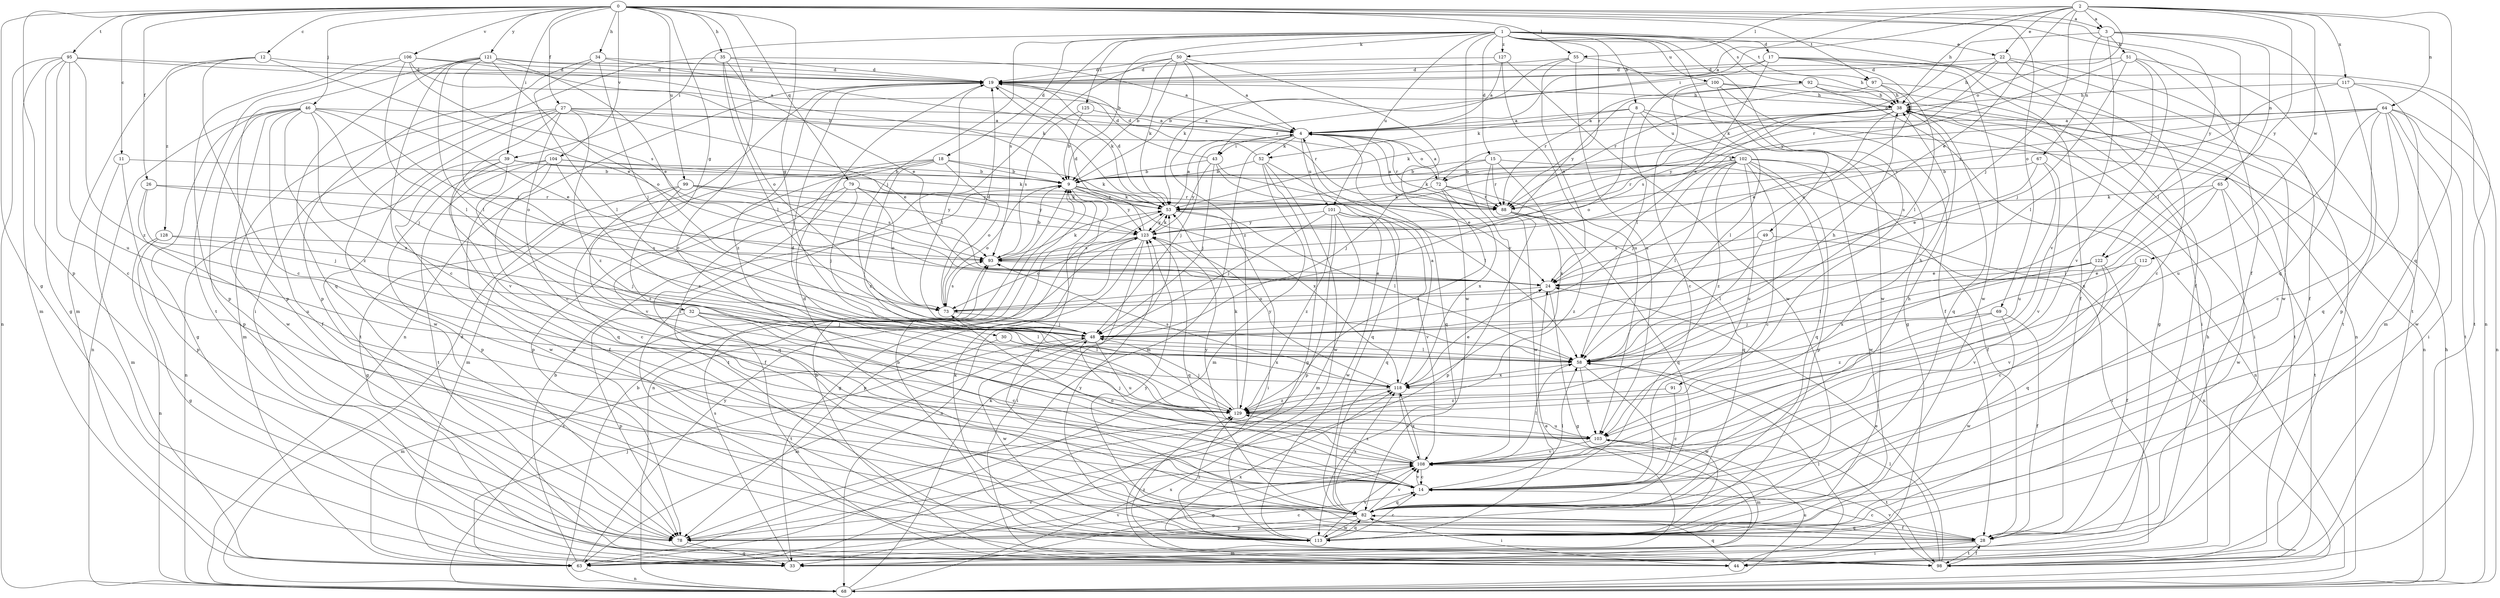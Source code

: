 strict digraph  {
0;
1;
2;
3;
4;
8;
9;
11;
12;
14;
15;
17;
18;
19;
22;
24;
26;
27;
28;
30;
32;
33;
34;
35;
38;
39;
43;
44;
46;
48;
49;
50;
51;
52;
53;
55;
58;
63;
64;
65;
67;
68;
69;
72;
73;
78;
79;
82;
88;
91;
92;
93;
95;
97;
98;
99;
100;
101;
102;
103;
104;
106;
108;
112;
113;
117;
118;
121;
122;
123;
125;
127;
128;
129;
0 -> 3  [label=a];
0 -> 11  [label=c];
0 -> 12  [label=c];
0 -> 14  [label=c];
0 -> 26  [label=f];
0 -> 27  [label=f];
0 -> 28  [label=f];
0 -> 30  [label=g];
0 -> 32  [label=g];
0 -> 33  [label=g];
0 -> 34  [label=h];
0 -> 35  [label=h];
0 -> 39  [label=i];
0 -> 46  [label=j];
0 -> 55  [label=l];
0 -> 69  [label=o];
0 -> 78  [label=p];
0 -> 79  [label=q];
0 -> 95  [label=t];
0 -> 97  [label=t];
0 -> 99  [label=u];
0 -> 104  [label=v];
0 -> 106  [label=v];
0 -> 121  [label=y];
0 -> 122  [label=y];
1 -> 8  [label=b];
1 -> 9  [label=b];
1 -> 15  [label=d];
1 -> 17  [label=d];
1 -> 18  [label=d];
1 -> 22  [label=e];
1 -> 28  [label=f];
1 -> 39  [label=i];
1 -> 48  [label=j];
1 -> 49  [label=k];
1 -> 50  [label=k];
1 -> 88  [label=r];
1 -> 91  [label=s];
1 -> 92  [label=s];
1 -> 93  [label=s];
1 -> 97  [label=t];
1 -> 100  [label=u];
1 -> 101  [label=u];
1 -> 108  [label=v];
1 -> 125  [label=z];
1 -> 127  [label=z];
2 -> 3  [label=a];
2 -> 4  [label=a];
2 -> 22  [label=e];
2 -> 24  [label=e];
2 -> 38  [label=h];
2 -> 43  [label=i];
2 -> 48  [label=j];
2 -> 55  [label=l];
2 -> 64  [label=n];
2 -> 72  [label=o];
2 -> 82  [label=q];
2 -> 112  [label=w];
2 -> 117  [label=x];
2 -> 122  [label=y];
3 -> 51  [label=k];
3 -> 58  [label=l];
3 -> 65  [label=n];
3 -> 67  [label=n];
3 -> 72  [label=o];
3 -> 82  [label=q];
3 -> 108  [label=v];
4 -> 43  [label=i];
4 -> 48  [label=j];
4 -> 52  [label=k];
4 -> 63  [label=m];
4 -> 72  [label=o];
4 -> 82  [label=q];
4 -> 88  [label=r];
4 -> 101  [label=u];
8 -> 4  [label=a];
8 -> 52  [label=k];
8 -> 58  [label=l];
8 -> 68  [label=n];
8 -> 73  [label=o];
8 -> 102  [label=u];
9 -> 53  [label=k];
9 -> 68  [label=n];
9 -> 73  [label=o];
9 -> 82  [label=q];
9 -> 88  [label=r];
9 -> 118  [label=x];
9 -> 123  [label=y];
11 -> 9  [label=b];
11 -> 63  [label=m];
11 -> 78  [label=p];
12 -> 14  [label=c];
12 -> 19  [label=d];
12 -> 24  [label=e];
12 -> 63  [label=m];
12 -> 128  [label=z];
14 -> 38  [label=h];
14 -> 58  [label=l];
14 -> 73  [label=o];
14 -> 82  [label=q];
14 -> 108  [label=v];
15 -> 9  [label=b];
15 -> 48  [label=j];
15 -> 68  [label=n];
15 -> 88  [label=r];
15 -> 113  [label=w];
15 -> 118  [label=x];
17 -> 9  [label=b];
17 -> 19  [label=d];
17 -> 24  [label=e];
17 -> 28  [label=f];
17 -> 58  [label=l];
17 -> 68  [label=n];
17 -> 113  [label=w];
18 -> 9  [label=b];
18 -> 53  [label=k];
18 -> 63  [label=m];
18 -> 73  [label=o];
18 -> 78  [label=p];
18 -> 98  [label=t];
18 -> 129  [label=z];
19 -> 38  [label=h];
19 -> 53  [label=k];
19 -> 58  [label=l];
19 -> 68  [label=n];
19 -> 129  [label=z];
22 -> 14  [label=c];
22 -> 19  [label=d];
22 -> 28  [label=f];
22 -> 38  [label=h];
22 -> 88  [label=r];
22 -> 113  [label=w];
24 -> 33  [label=g];
24 -> 73  [label=o];
26 -> 48  [label=j];
26 -> 88  [label=r];
26 -> 93  [label=s];
26 -> 103  [label=u];
27 -> 4  [label=a];
27 -> 14  [label=c];
27 -> 24  [label=e];
27 -> 63  [label=m];
27 -> 88  [label=r];
27 -> 98  [label=t];
27 -> 108  [label=v];
27 -> 113  [label=w];
27 -> 129  [label=z];
28 -> 14  [label=c];
28 -> 44  [label=i];
28 -> 63  [label=m];
28 -> 82  [label=q];
28 -> 98  [label=t];
28 -> 123  [label=y];
30 -> 58  [label=l];
30 -> 63  [label=m];
30 -> 118  [label=x];
32 -> 14  [label=c];
32 -> 48  [label=j];
32 -> 58  [label=l];
32 -> 78  [label=p];
32 -> 98  [label=t];
33 -> 38  [label=h];
33 -> 93  [label=s];
34 -> 19  [label=d];
34 -> 48  [label=j];
34 -> 58  [label=l];
34 -> 78  [label=p];
34 -> 88  [label=r];
35 -> 4  [label=a];
35 -> 19  [label=d];
35 -> 24  [label=e];
35 -> 44  [label=i];
35 -> 58  [label=l];
35 -> 73  [label=o];
38 -> 4  [label=a];
38 -> 24  [label=e];
38 -> 44  [label=i];
38 -> 53  [label=k];
38 -> 82  [label=q];
38 -> 93  [label=s];
38 -> 98  [label=t];
38 -> 123  [label=y];
39 -> 9  [label=b];
39 -> 28  [label=f];
39 -> 53  [label=k];
39 -> 68  [label=n];
39 -> 108  [label=v];
39 -> 113  [label=w];
43 -> 9  [label=b];
43 -> 19  [label=d];
43 -> 24  [label=e];
43 -> 48  [label=j];
43 -> 58  [label=l];
43 -> 123  [label=y];
44 -> 9  [label=b];
44 -> 58  [label=l];
44 -> 82  [label=q];
46 -> 4  [label=a];
46 -> 24  [label=e];
46 -> 28  [label=f];
46 -> 33  [label=g];
46 -> 48  [label=j];
46 -> 68  [label=n];
46 -> 73  [label=o];
46 -> 78  [label=p];
46 -> 113  [label=w];
46 -> 118  [label=x];
46 -> 129  [label=z];
48 -> 58  [label=l];
48 -> 63  [label=m];
48 -> 103  [label=u];
48 -> 113  [label=w];
49 -> 44  [label=i];
49 -> 58  [label=l];
49 -> 93  [label=s];
50 -> 4  [label=a];
50 -> 9  [label=b];
50 -> 19  [label=d];
50 -> 44  [label=i];
50 -> 53  [label=k];
50 -> 113  [label=w];
50 -> 129  [label=z];
51 -> 19  [label=d];
51 -> 48  [label=j];
51 -> 58  [label=l];
51 -> 98  [label=t];
51 -> 108  [label=v];
51 -> 123  [label=y];
52 -> 9  [label=b];
52 -> 19  [label=d];
52 -> 33  [label=g];
52 -> 63  [label=m];
52 -> 82  [label=q];
52 -> 113  [label=w];
53 -> 4  [label=a];
53 -> 19  [label=d];
53 -> 33  [label=g];
53 -> 44  [label=i];
53 -> 58  [label=l];
53 -> 123  [label=y];
55 -> 19  [label=d];
55 -> 24  [label=e];
55 -> 53  [label=k];
55 -> 103  [label=u];
55 -> 113  [label=w];
58 -> 38  [label=h];
58 -> 103  [label=u];
58 -> 113  [label=w];
58 -> 118  [label=x];
63 -> 9  [label=b];
63 -> 24  [label=e];
63 -> 48  [label=j];
63 -> 68  [label=n];
63 -> 108  [label=v];
63 -> 123  [label=y];
64 -> 4  [label=a];
64 -> 14  [label=c];
64 -> 44  [label=i];
64 -> 53  [label=k];
64 -> 68  [label=n];
64 -> 82  [label=q];
64 -> 88  [label=r];
64 -> 98  [label=t];
64 -> 103  [label=u];
64 -> 113  [label=w];
65 -> 53  [label=k];
65 -> 58  [label=l];
65 -> 98  [label=t];
65 -> 113  [label=w];
65 -> 118  [label=x];
67 -> 9  [label=b];
67 -> 24  [label=e];
67 -> 103  [label=u];
67 -> 108  [label=v];
68 -> 9  [label=b];
68 -> 19  [label=d];
68 -> 38  [label=h];
68 -> 53  [label=k];
68 -> 93  [label=s];
68 -> 103  [label=u];
68 -> 118  [label=x];
69 -> 28  [label=f];
69 -> 48  [label=j];
69 -> 113  [label=w];
69 -> 129  [label=z];
72 -> 4  [label=a];
72 -> 53  [label=k];
72 -> 82  [label=q];
72 -> 88  [label=r];
72 -> 118  [label=x];
72 -> 129  [label=z];
73 -> 19  [label=d];
73 -> 48  [label=j];
73 -> 93  [label=s];
78 -> 14  [label=c];
78 -> 33  [label=g];
78 -> 108  [label=v];
79 -> 28  [label=f];
79 -> 48  [label=j];
79 -> 73  [label=o];
79 -> 82  [label=q];
79 -> 88  [label=r];
79 -> 123  [label=y];
82 -> 19  [label=d];
82 -> 28  [label=f];
82 -> 44  [label=i];
82 -> 78  [label=p];
82 -> 108  [label=v];
82 -> 113  [label=w];
82 -> 118  [label=x];
88 -> 4  [label=a];
88 -> 68  [label=n];
88 -> 78  [label=p];
88 -> 82  [label=q];
88 -> 129  [label=z];
91 -> 14  [label=c];
91 -> 129  [label=z];
92 -> 33  [label=g];
92 -> 38  [label=h];
92 -> 44  [label=i];
92 -> 88  [label=r];
92 -> 123  [label=y];
93 -> 9  [label=b];
93 -> 24  [label=e];
93 -> 53  [label=k];
95 -> 4  [label=a];
95 -> 14  [label=c];
95 -> 19  [label=d];
95 -> 33  [label=g];
95 -> 63  [label=m];
95 -> 68  [label=n];
95 -> 103  [label=u];
95 -> 129  [label=z];
97 -> 38  [label=h];
97 -> 73  [label=o];
97 -> 88  [label=r];
97 -> 98  [label=t];
98 -> 24  [label=e];
98 -> 28  [label=f];
98 -> 58  [label=l];
98 -> 108  [label=v];
98 -> 118  [label=x];
98 -> 129  [label=z];
99 -> 14  [label=c];
99 -> 33  [label=g];
99 -> 53  [label=k];
99 -> 93  [label=s];
99 -> 123  [label=y];
99 -> 129  [label=z];
100 -> 14  [label=c];
100 -> 28  [label=f];
100 -> 33  [label=g];
100 -> 38  [label=h];
100 -> 58  [label=l];
100 -> 68  [label=n];
101 -> 48  [label=j];
101 -> 63  [label=m];
101 -> 78  [label=p];
101 -> 82  [label=q];
101 -> 108  [label=v];
101 -> 113  [label=w];
101 -> 123  [label=y];
101 -> 129  [label=z];
102 -> 9  [label=b];
102 -> 14  [label=c];
102 -> 28  [label=f];
102 -> 48  [label=j];
102 -> 53  [label=k];
102 -> 58  [label=l];
102 -> 78  [label=p];
102 -> 82  [label=q];
102 -> 88  [label=r];
102 -> 103  [label=u];
102 -> 113  [label=w];
102 -> 129  [label=z];
103 -> 48  [label=j];
103 -> 63  [label=m];
103 -> 98  [label=t];
103 -> 108  [label=v];
104 -> 9  [label=b];
104 -> 78  [label=p];
104 -> 82  [label=q];
104 -> 98  [label=t];
104 -> 113  [label=w];
104 -> 123  [label=y];
104 -> 129  [label=z];
106 -> 9  [label=b];
106 -> 19  [label=d];
106 -> 53  [label=k];
106 -> 58  [label=l];
106 -> 78  [label=p];
106 -> 93  [label=s];
106 -> 98  [label=t];
108 -> 14  [label=c];
108 -> 33  [label=g];
108 -> 58  [label=l];
108 -> 118  [label=x];
108 -> 123  [label=y];
108 -> 129  [label=z];
112 -> 14  [label=c];
112 -> 24  [label=e];
112 -> 108  [label=v];
113 -> 9  [label=b];
113 -> 14  [label=c];
113 -> 53  [label=k];
113 -> 82  [label=q];
113 -> 108  [label=v];
113 -> 123  [label=y];
113 -> 129  [label=z];
117 -> 38  [label=h];
117 -> 63  [label=m];
117 -> 78  [label=p];
117 -> 93  [label=s];
117 -> 98  [label=t];
118 -> 4  [label=a];
118 -> 24  [label=e];
118 -> 93  [label=s];
118 -> 108  [label=v];
118 -> 123  [label=y];
118 -> 129  [label=z];
121 -> 14  [label=c];
121 -> 19  [label=d];
121 -> 24  [label=e];
121 -> 38  [label=h];
121 -> 48  [label=j];
121 -> 58  [label=l];
121 -> 73  [label=o];
121 -> 78  [label=p];
121 -> 82  [label=q];
122 -> 24  [label=e];
122 -> 28  [label=f];
122 -> 58  [label=l];
122 -> 82  [label=q];
122 -> 108  [label=v];
122 -> 118  [label=x];
123 -> 19  [label=d];
123 -> 44  [label=i];
123 -> 53  [label=k];
123 -> 68  [label=n];
123 -> 73  [label=o];
123 -> 78  [label=p];
123 -> 82  [label=q];
123 -> 93  [label=s];
125 -> 4  [label=a];
125 -> 9  [label=b];
125 -> 93  [label=s];
127 -> 4  [label=a];
127 -> 19  [label=d];
127 -> 103  [label=u];
127 -> 113  [label=w];
128 -> 33  [label=g];
128 -> 48  [label=j];
128 -> 68  [label=n];
128 -> 93  [label=s];
129 -> 19  [label=d];
129 -> 38  [label=h];
129 -> 48  [label=j];
129 -> 53  [label=k];
129 -> 103  [label=u];
}
